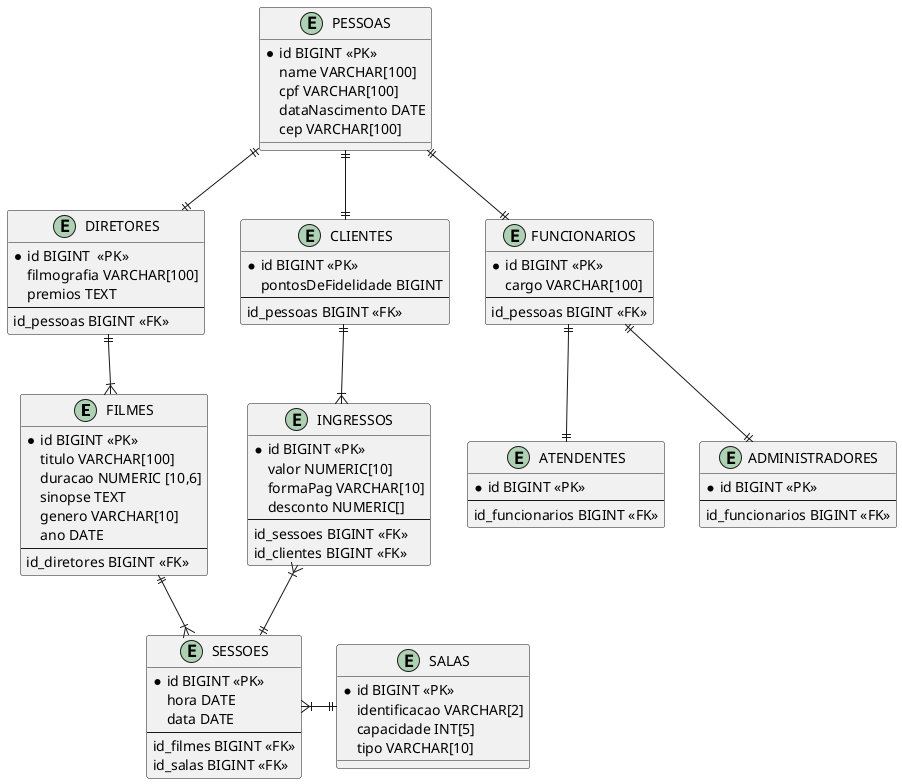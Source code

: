 @startuml

entity FILMES{
* id BIGINT <<PK>>
titulo VARCHAR[100]
duracao NUMERIC [10,6]
sinopse TEXT
genero VARCHAR[10]
ano DATE
--
id_diretores BIGINT <<FK>>
}

entity DIRETORES{
* id BIGINT  <<PK>>
filmografia VARCHAR[100]
premios TEXT
--
id_pessoas BIGINT <<FK>>
}

entity SESSOES{
* id BIGINT <<PK>>
hora DATE
data DATE
--
id_filmes BIGINT <<FK>>
id_salas BIGINT <<FK>>
}

entity INGRESSOS{
* id BIGINT <<PK>>
valor NUMERIC[10]
formaPag VARCHAR[10]
desconto NUMERIC[]
--
id_sessoes BIGINT <<FK>>
id_clientes BIGINT <<FK>>
}

entity SALAS{
* id BIGINT <<PK>>
identificacao VARCHAR[2]
capacidade INT[5]
tipo VARCHAR[10]
}

entity CLIENTES{
* id BIGINT <<PK>>
pontosDeFidelidade BIGINT
--
id_pessoas BIGINT <<FK>>
}

entity PESSOAS{
* id BIGINT <<PK>>
name VARCHAR[100]
cpf VARCHAR[100]
dataNascimento DATE
cep VARCHAR[100]
}

entity FUNCIONARIOS{
* id BIGINT <<PK>>
cargo VARCHAR[100]
--
id_pessoas BIGINT <<FK>>
}

entity ATENDENTES{
* id BIGINT <<PK>>
--
id_funcionarios BIGINT <<FK>>
}

entity ADMINISTRADORES{
* id BIGINT <<PK>>
--
id_funcionarios BIGINT <<FK>>
}

DIRETORES ||--|{ FILMES
FILMES ||--|{ SESSOES
SALAS ||--left|{ SESSOES
INGRESSOS }|--|| SESSOES
CLIENTES ||--|{ INGRESSOS
PESSOAS ||--|| FUNCIONARIOS
PESSOAS ||--|| CLIENTES
PESSOAS ||--|| DIRETORES
FUNCIONARIOS ||--|| ATENDENTES
FUNCIONARIOS ||--|| ADMINISTRADORES

@enduml